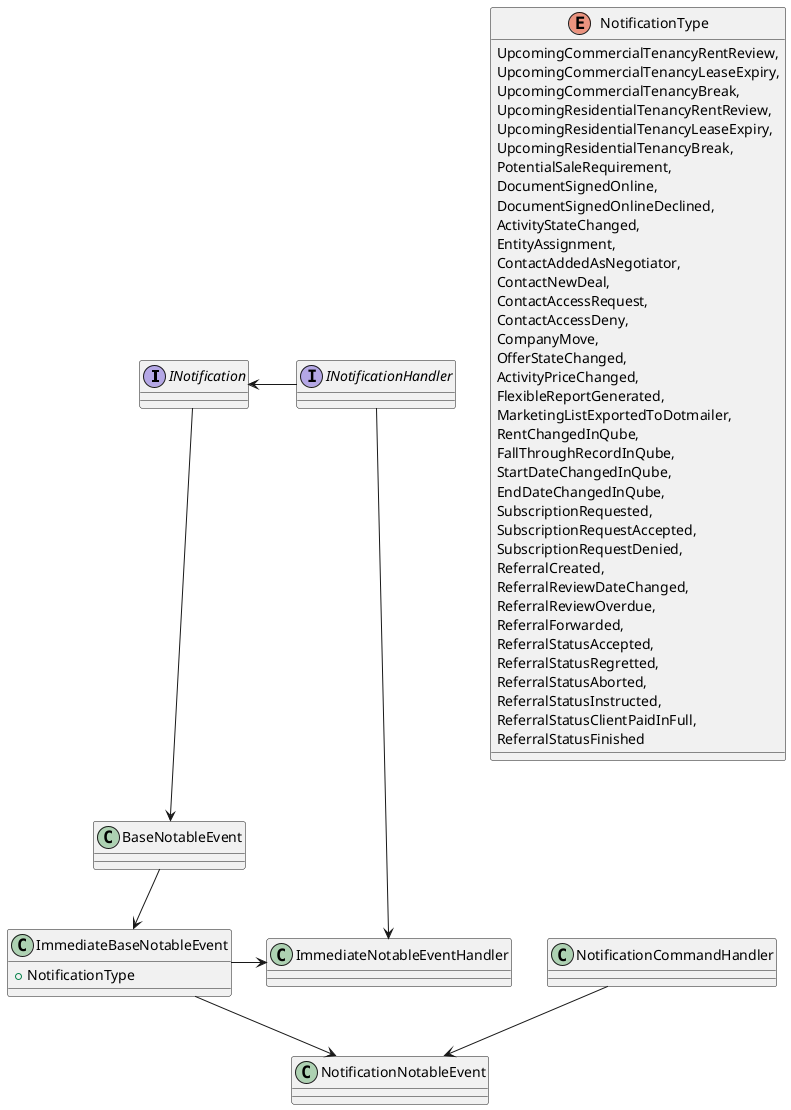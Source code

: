 @startuml

interface INotification {}
Interface INotificationHandler{}
INotification <-right- INotificationHandler

class BaseNotableEvent {}
class ImmediateBaseNotableEvent {
    + NotificationType
}

INotification --> BaseNotableEvent
BaseNotableEvent --> ImmediateBaseNotableEvent

class ImmediateNotableEventHandler {}
INotificationHandler ---> ImmediateNotableEventHandler
ImmediateBaseNotableEvent -> ImmediateNotableEventHandler

'---------------------------
class NotificationNotableEvent {}
class NotificationCommandHandler{}
NotificationCommandHandler --> NotificationNotableEvent
ImmediateBaseNotableEvent --> NotificationNotableEvent


'---------------------------

enum NotificationType
{
    UpcomingCommercialTenancyRentReview,
    UpcomingCommercialTenancyLeaseExpiry,
    UpcomingCommercialTenancyBreak,
    UpcomingResidentialTenancyRentReview,
    UpcomingResidentialTenancyLeaseExpiry,
    UpcomingResidentialTenancyBreak,
    PotentialSaleRequirement,
    DocumentSignedOnline,
    DocumentSignedOnlineDeclined,
    ActivityStateChanged,
    EntityAssignment,
    ContactAddedAsNegotiator,
    ContactNewDeal,
    ContactAccessRequest,
    ContactAccessDeny,
    CompanyMove,
    OfferStateChanged,
    ActivityPriceChanged,
    FlexibleReportGenerated,
    MarketingListExportedToDotmailer,
    RentChangedInQube,
    FallThroughRecordInQube,
    StartDateChangedInQube,
    EndDateChangedInQube,
    SubscriptionRequested,
    SubscriptionRequestAccepted,
    SubscriptionRequestDenied,
    ReferralCreated,
    ReferralReviewDateChanged,
    ReferralReviewOverdue,
    ReferralForwarded,
    ReferralStatusAccepted,
    ReferralStatusRegretted,
    ReferralStatusAborted,
    ReferralStatusInstructed,
    ReferralStatusClientPaidInFull,
    ReferralStatusFinished
}
@enduml
